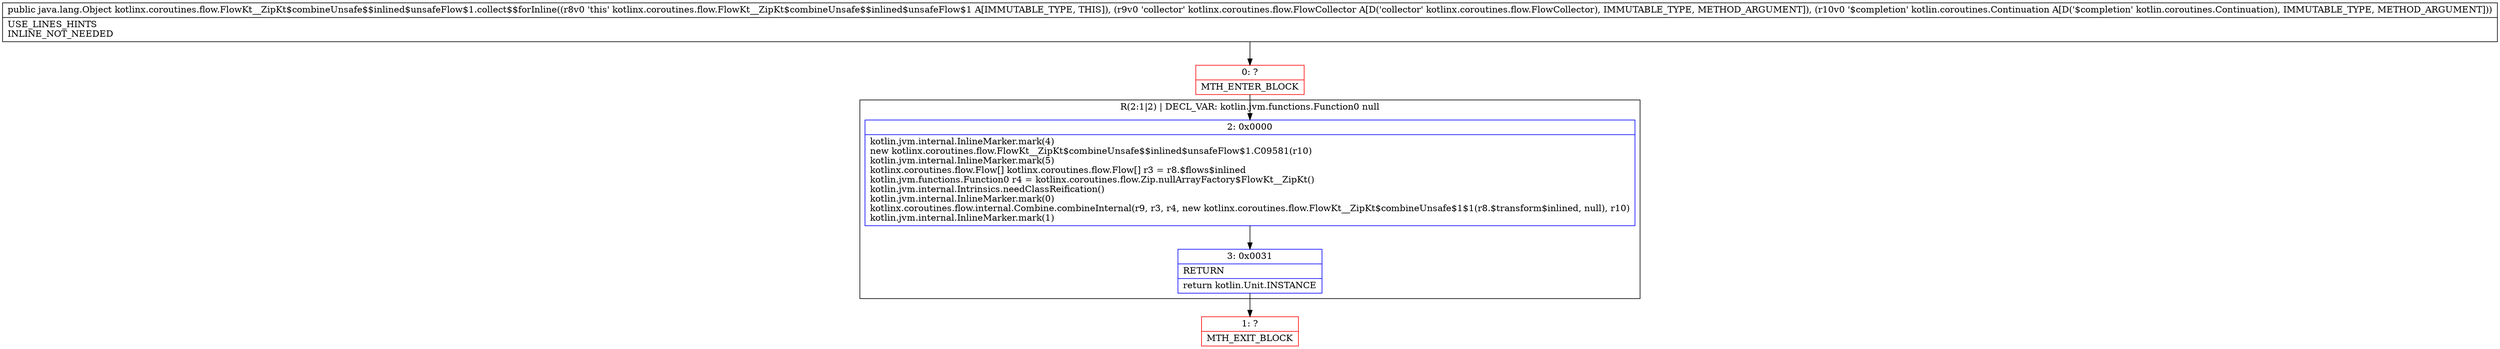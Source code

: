 digraph "CFG forkotlinx.coroutines.flow.FlowKt__ZipKt$combineUnsafe$$inlined$unsafeFlow$1.collect$$forInline(Lkotlinx\/coroutines\/flow\/FlowCollector;Lkotlin\/coroutines\/Continuation;)Ljava\/lang\/Object;" {
subgraph cluster_Region_1846794343 {
label = "R(2:1|2) | DECL_VAR: kotlin.jvm.functions.Function0 null\l";
node [shape=record,color=blue];
Node_2 [shape=record,label="{2\:\ 0x0000|kotlin.jvm.internal.InlineMarker.mark(4)\lnew kotlinx.coroutines.flow.FlowKt__ZipKt$combineUnsafe$$inlined$unsafeFlow$1.C09581(r10)\lkotlin.jvm.internal.InlineMarker.mark(5)\lkotlinx.coroutines.flow.Flow[] kotlinx.coroutines.flow.Flow[] r3 = r8.$flows$inlined\lkotlin.jvm.functions.Function0 r4 = kotlinx.coroutines.flow.Zip.nullArrayFactory$FlowKt__ZipKt()\lkotlin.jvm.internal.Intrinsics.needClassReification()\lkotlin.jvm.internal.InlineMarker.mark(0)\lkotlinx.coroutines.flow.internal.Combine.combineInternal(r9, r3, r4, new kotlinx.coroutines.flow.FlowKt__ZipKt$combineUnsafe$1$1(r8.$transform$inlined, null), r10)\lkotlin.jvm.internal.InlineMarker.mark(1)\l}"];
Node_3 [shape=record,label="{3\:\ 0x0031|RETURN\l|return kotlin.Unit.INSTANCE\l}"];
}
Node_0 [shape=record,color=red,label="{0\:\ ?|MTH_ENTER_BLOCK\l}"];
Node_1 [shape=record,color=red,label="{1\:\ ?|MTH_EXIT_BLOCK\l}"];
MethodNode[shape=record,label="{public java.lang.Object kotlinx.coroutines.flow.FlowKt__ZipKt$combineUnsafe$$inlined$unsafeFlow$1.collect$$forInline((r8v0 'this' kotlinx.coroutines.flow.FlowKt__ZipKt$combineUnsafe$$inlined$unsafeFlow$1 A[IMMUTABLE_TYPE, THIS]), (r9v0 'collector' kotlinx.coroutines.flow.FlowCollector A[D('collector' kotlinx.coroutines.flow.FlowCollector), IMMUTABLE_TYPE, METHOD_ARGUMENT]), (r10v0 '$completion' kotlin.coroutines.Continuation A[D('$completion' kotlin.coroutines.Continuation), IMMUTABLE_TYPE, METHOD_ARGUMENT]))  | USE_LINES_HINTS\lINLINE_NOT_NEEDED\l}"];
MethodNode -> Node_0;Node_2 -> Node_3;
Node_3 -> Node_1;
Node_0 -> Node_2;
}

